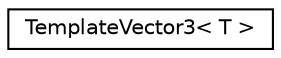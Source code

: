 digraph "Graphical Class Hierarchy"
{
  edge [fontname="Helvetica",fontsize="10",labelfontname="Helvetica",labelfontsize="10"];
  node [fontname="Helvetica",fontsize="10",shape=record];
  rankdir="LR";
  Node1 [label="TemplateVector3\< T \>",height=0.2,width=0.4,color="black", fillcolor="white", style="filled",URL="$class_template_vector3.html"];
}
